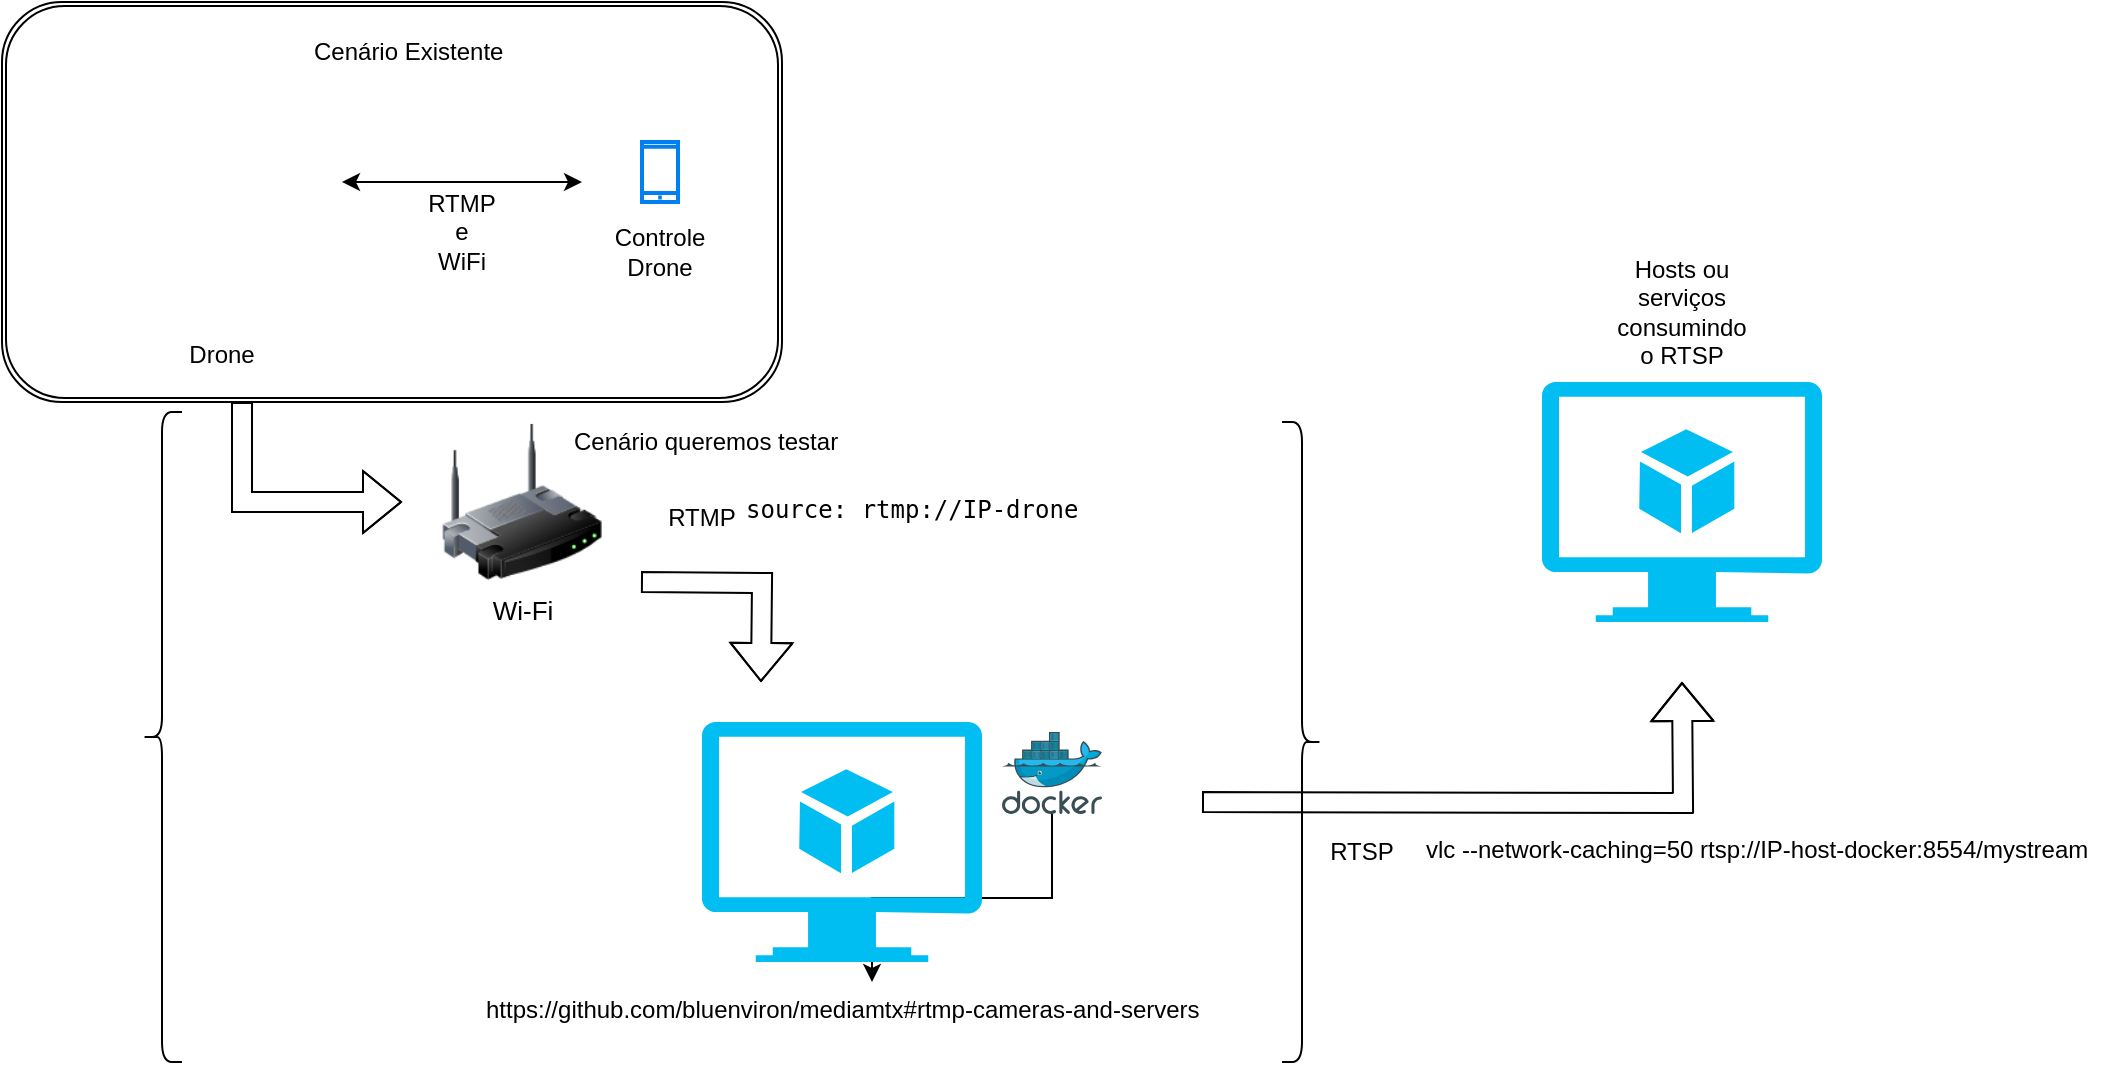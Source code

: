 <mxfile version="22.1.8" type="github">
  <diagram name="Page-1" id="80d4a630-b321-0f5e-ff81-c5a36ef4752d">
    <mxGraphModel dx="1290" dy="584" grid="1" gridSize="10" guides="1" tooltips="1" connect="1" arrows="1" fold="1" page="1" pageScale="1" pageWidth="1100" pageHeight="850" background="none" math="0" shadow="0">
      <root>
        <mxCell id="0" />
        <mxCell id="1" parent="0" />
        <mxCell id="byDCLwdgfMisaz-PWpIw-18" value="" style="shape=ext;double=1;rounded=1;whiteSpace=wrap;html=1;" vertex="1" parent="1">
          <mxGeometry x="20" y="40" width="390" height="200" as="geometry" />
        </mxCell>
        <mxCell id="byDCLwdgfMisaz-PWpIw-30" value="" style="edgeStyle=orthogonalEdgeStyle;rounded=0;orthogonalLoop=1;jettySize=auto;html=1;" edge="1" parent="1" source="byDCLwdgfMisaz-PWpIw-4" target="byDCLwdgfMisaz-PWpIw-15">
          <mxGeometry relative="1" as="geometry" />
        </mxCell>
        <mxCell id="byDCLwdgfMisaz-PWpIw-4" value="" style="image;sketch=0;aspect=fixed;html=1;points=[];align=center;fontSize=12;image=img/lib/mscae/Docker.svg;" vertex="1" parent="1">
          <mxGeometry x="520" y="405" width="50" height="41" as="geometry" />
        </mxCell>
        <mxCell id="byDCLwdgfMisaz-PWpIw-5" value="Drone" style="shape=image;verticalLabelPosition=bottom;labelBackgroundColor=#ffffff;verticalAlign=top;aspect=fixed;imageAspect=0;image=https://upload.wikimedia.org/wikipedia/commons/thumb/0/0f/UAV_land_sensing_or_monitoring.svg/176px-UAV_land_sensing_or_monitoring.svg.png;" vertex="1" parent="1">
          <mxGeometry x="70" y="80" width="120" height="122.73" as="geometry" />
        </mxCell>
        <mxCell id="byDCLwdgfMisaz-PWpIw-6" value="Wi-Fi" style="image;html=1;image=img/lib/clip_art/networking/Wireless_Router_128x128.png;fontSize=13;fillColor=#004C99;gradientColor=#66FFFF;" vertex="1" parent="1">
          <mxGeometry x="240" y="250" width="80" height="80" as="geometry" />
        </mxCell>
        <mxCell id="byDCLwdgfMisaz-PWpIw-7" value="" style="verticalLabelPosition=bottom;html=1;verticalAlign=top;align=center;strokeColor=none;fillColor=#00BEF2;shape=mxgraph.azure.virtual_machine_feature;pointerEvents=1;" vertex="1" parent="1">
          <mxGeometry x="370" y="400" width="140" height="120" as="geometry" />
        </mxCell>
        <mxCell id="byDCLwdgfMisaz-PWpIw-8" value="" style="shape=flexArrow;endArrow=classic;html=1;rounded=0;edgeStyle=orthogonalEdgeStyle;" edge="1" parent="1">
          <mxGeometry width="50" height="50" relative="1" as="geometry">
            <mxPoint x="620" y="440" as="sourcePoint" />
            <mxPoint x="860" y="380" as="targetPoint" />
          </mxGeometry>
        </mxCell>
        <mxCell id="byDCLwdgfMisaz-PWpIw-9" value="" style="shape=flexArrow;endArrow=classic;html=1;rounded=0;edgeStyle=orthogonalEdgeStyle;" edge="1" parent="1">
          <mxGeometry width="50" height="50" relative="1" as="geometry">
            <mxPoint x="339.48" y="330" as="sourcePoint" />
            <mxPoint x="399.48" y="380" as="targetPoint" />
          </mxGeometry>
        </mxCell>
        <mxCell id="byDCLwdgfMisaz-PWpIw-10" value="" style="html=1;verticalLabelPosition=bottom;align=center;labelBackgroundColor=#ffffff;verticalAlign=top;strokeWidth=2;strokeColor=#0080F0;shadow=0;dashed=0;shape=mxgraph.ios7.icons.smartphone;" vertex="1" parent="1">
          <mxGeometry x="340" y="110" width="18" height="30" as="geometry" />
        </mxCell>
        <mxCell id="byDCLwdgfMisaz-PWpIw-11" value="&lt;div&gt;RTMP&lt;/div&gt;&lt;div&gt;&lt;br&gt;&lt;/div&gt;" style="text;html=1;strokeColor=none;fillColor=none;align=center;verticalAlign=middle;whiteSpace=wrap;rounded=0;" vertex="1" parent="1">
          <mxGeometry x="340" y="290" width="60" height="30" as="geometry" />
        </mxCell>
        <mxCell id="byDCLwdgfMisaz-PWpIw-12" value="RTSP" style="text;html=1;strokeColor=none;fillColor=none;align=center;verticalAlign=middle;whiteSpace=wrap;rounded=0;" vertex="1" parent="1">
          <mxGeometry x="670" y="450" width="60" height="30" as="geometry" />
        </mxCell>
        <mxCell id="byDCLwdgfMisaz-PWpIw-14" value="" style="endArrow=classic;startArrow=classic;html=1;rounded=0;edgeStyle=orthogonalEdgeStyle;" edge="1" parent="1">
          <mxGeometry width="50" height="50" relative="1" as="geometry">
            <mxPoint x="190" y="130" as="sourcePoint" />
            <mxPoint x="310" y="130" as="targetPoint" />
          </mxGeometry>
        </mxCell>
        <UserObject label="https://github.com/bluenviron/mediamtx#rtmp-cameras-and-servers" link="https://github.com/bluenviron/mediamtx#rtmp-cameras-and-servers" id="byDCLwdgfMisaz-PWpIw-15">
          <mxCell style="text;whiteSpace=wrap;" vertex="1" parent="1">
            <mxGeometry x="260" y="530" width="390" height="40" as="geometry" />
          </mxCell>
        </UserObject>
        <mxCell id="byDCLwdgfMisaz-PWpIw-16" value="Controle Drone" style="text;html=1;strokeColor=none;fillColor=none;align=center;verticalAlign=middle;whiteSpace=wrap;rounded=0;" vertex="1" parent="1">
          <mxGeometry x="319" y="150" width="60" height="30" as="geometry" />
        </mxCell>
        <mxCell id="byDCLwdgfMisaz-PWpIw-19" value="RTMP&lt;br&gt;e &lt;br&gt;WiFi" style="text;html=1;strokeColor=none;fillColor=none;align=center;verticalAlign=middle;whiteSpace=wrap;rounded=0;" vertex="1" parent="1">
          <mxGeometry x="220" y="140" width="60" height="30" as="geometry" />
        </mxCell>
        <mxCell id="byDCLwdgfMisaz-PWpIw-20" value="&lt;pre&gt;&lt;span class=&quot;pl-ent&quot;&gt;source&lt;/span&gt;: &lt;span class=&quot;pl-s&quot;&gt;rtmp://IP-drone&lt;/span&gt;&lt;/pre&gt;" style="text;whiteSpace=wrap;html=1;" vertex="1" parent="1">
          <mxGeometry x="390" y="268" width="230" height="60" as="geometry" />
        </mxCell>
        <mxCell id="byDCLwdgfMisaz-PWpIw-21" value="vlc --network-caching=50 rtsp://IP-host-docker:8554/mystream" style="text;whiteSpace=wrap;html=1;" vertex="1" parent="1">
          <mxGeometry x="730" y="450" width="340" height="60" as="geometry" />
        </mxCell>
        <mxCell id="byDCLwdgfMisaz-PWpIw-22" value="" style="shape=flexArrow;endArrow=classic;html=1;rounded=0;edgeStyle=orthogonalEdgeStyle;" edge="1" parent="1" source="byDCLwdgfMisaz-PWpIw-18">
          <mxGeometry width="50" height="50" relative="1" as="geometry">
            <mxPoint x="140" y="250" as="sourcePoint" />
            <mxPoint x="220" y="290" as="targetPoint" />
            <Array as="points">
              <mxPoint x="140" y="290" />
            </Array>
          </mxGeometry>
        </mxCell>
        <mxCell id="byDCLwdgfMisaz-PWpIw-23" value="" style="verticalLabelPosition=bottom;html=1;verticalAlign=top;align=center;strokeColor=none;fillColor=#00BEF2;shape=mxgraph.azure.virtual_machine_feature;pointerEvents=1;" vertex="1" parent="1">
          <mxGeometry x="790" y="230" width="140" height="120" as="geometry" />
        </mxCell>
        <mxCell id="byDCLwdgfMisaz-PWpIw-24" value="Hosts ou serviços consumindo o RTSP" style="text;html=1;strokeColor=none;fillColor=none;align=center;verticalAlign=middle;whiteSpace=wrap;rounded=0;" vertex="1" parent="1">
          <mxGeometry x="830" y="180" width="60" height="30" as="geometry" />
        </mxCell>
        <mxCell id="byDCLwdgfMisaz-PWpIw-26" value="Cenário Existente" style="text;strokeColor=none;fillColor=none;align=left;verticalAlign=middle;spacingLeft=4;spacingRight=4;overflow=hidden;points=[[0,0.5],[1,0.5]];portConstraint=eastwest;rotatable=0;whiteSpace=wrap;html=1;" vertex="1" parent="1">
          <mxGeometry x="170" y="50" width="110" height="30" as="geometry" />
        </mxCell>
        <mxCell id="byDCLwdgfMisaz-PWpIw-27" value="" style="shape=curlyBracket;whiteSpace=wrap;html=1;rounded=1;labelPosition=left;verticalLabelPosition=middle;align=right;verticalAlign=middle;" vertex="1" parent="1">
          <mxGeometry x="90" y="245" width="20" height="325" as="geometry" />
        </mxCell>
        <mxCell id="byDCLwdgfMisaz-PWpIw-28" value="" style="shape=curlyBracket;whiteSpace=wrap;html=1;rounded=1;flipH=1;labelPosition=right;verticalLabelPosition=middle;align=left;verticalAlign=middle;" vertex="1" parent="1">
          <mxGeometry x="660" y="250" width="20" height="320" as="geometry" />
        </mxCell>
        <mxCell id="byDCLwdgfMisaz-PWpIw-29" value="Cenário queremos testar" style="text;strokeColor=none;fillColor=none;align=left;verticalAlign=middle;spacingLeft=4;spacingRight=4;overflow=hidden;points=[[0,0.5],[1,0.5]];portConstraint=eastwest;rotatable=0;whiteSpace=wrap;html=1;" vertex="1" parent="1">
          <mxGeometry x="300" y="245" width="180" height="30" as="geometry" />
        </mxCell>
      </root>
    </mxGraphModel>
  </diagram>
</mxfile>
